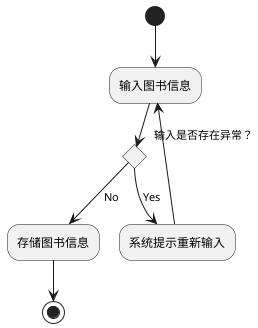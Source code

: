 @startuml
(*)  --> "输入图书信息"
If "输入是否存在异常？" then
--> [Yes] "系统提示重新输入"
--> "输入图书信息"
else
--> [No] "存储图书信息"
Endif
--> (*)
@enduml
